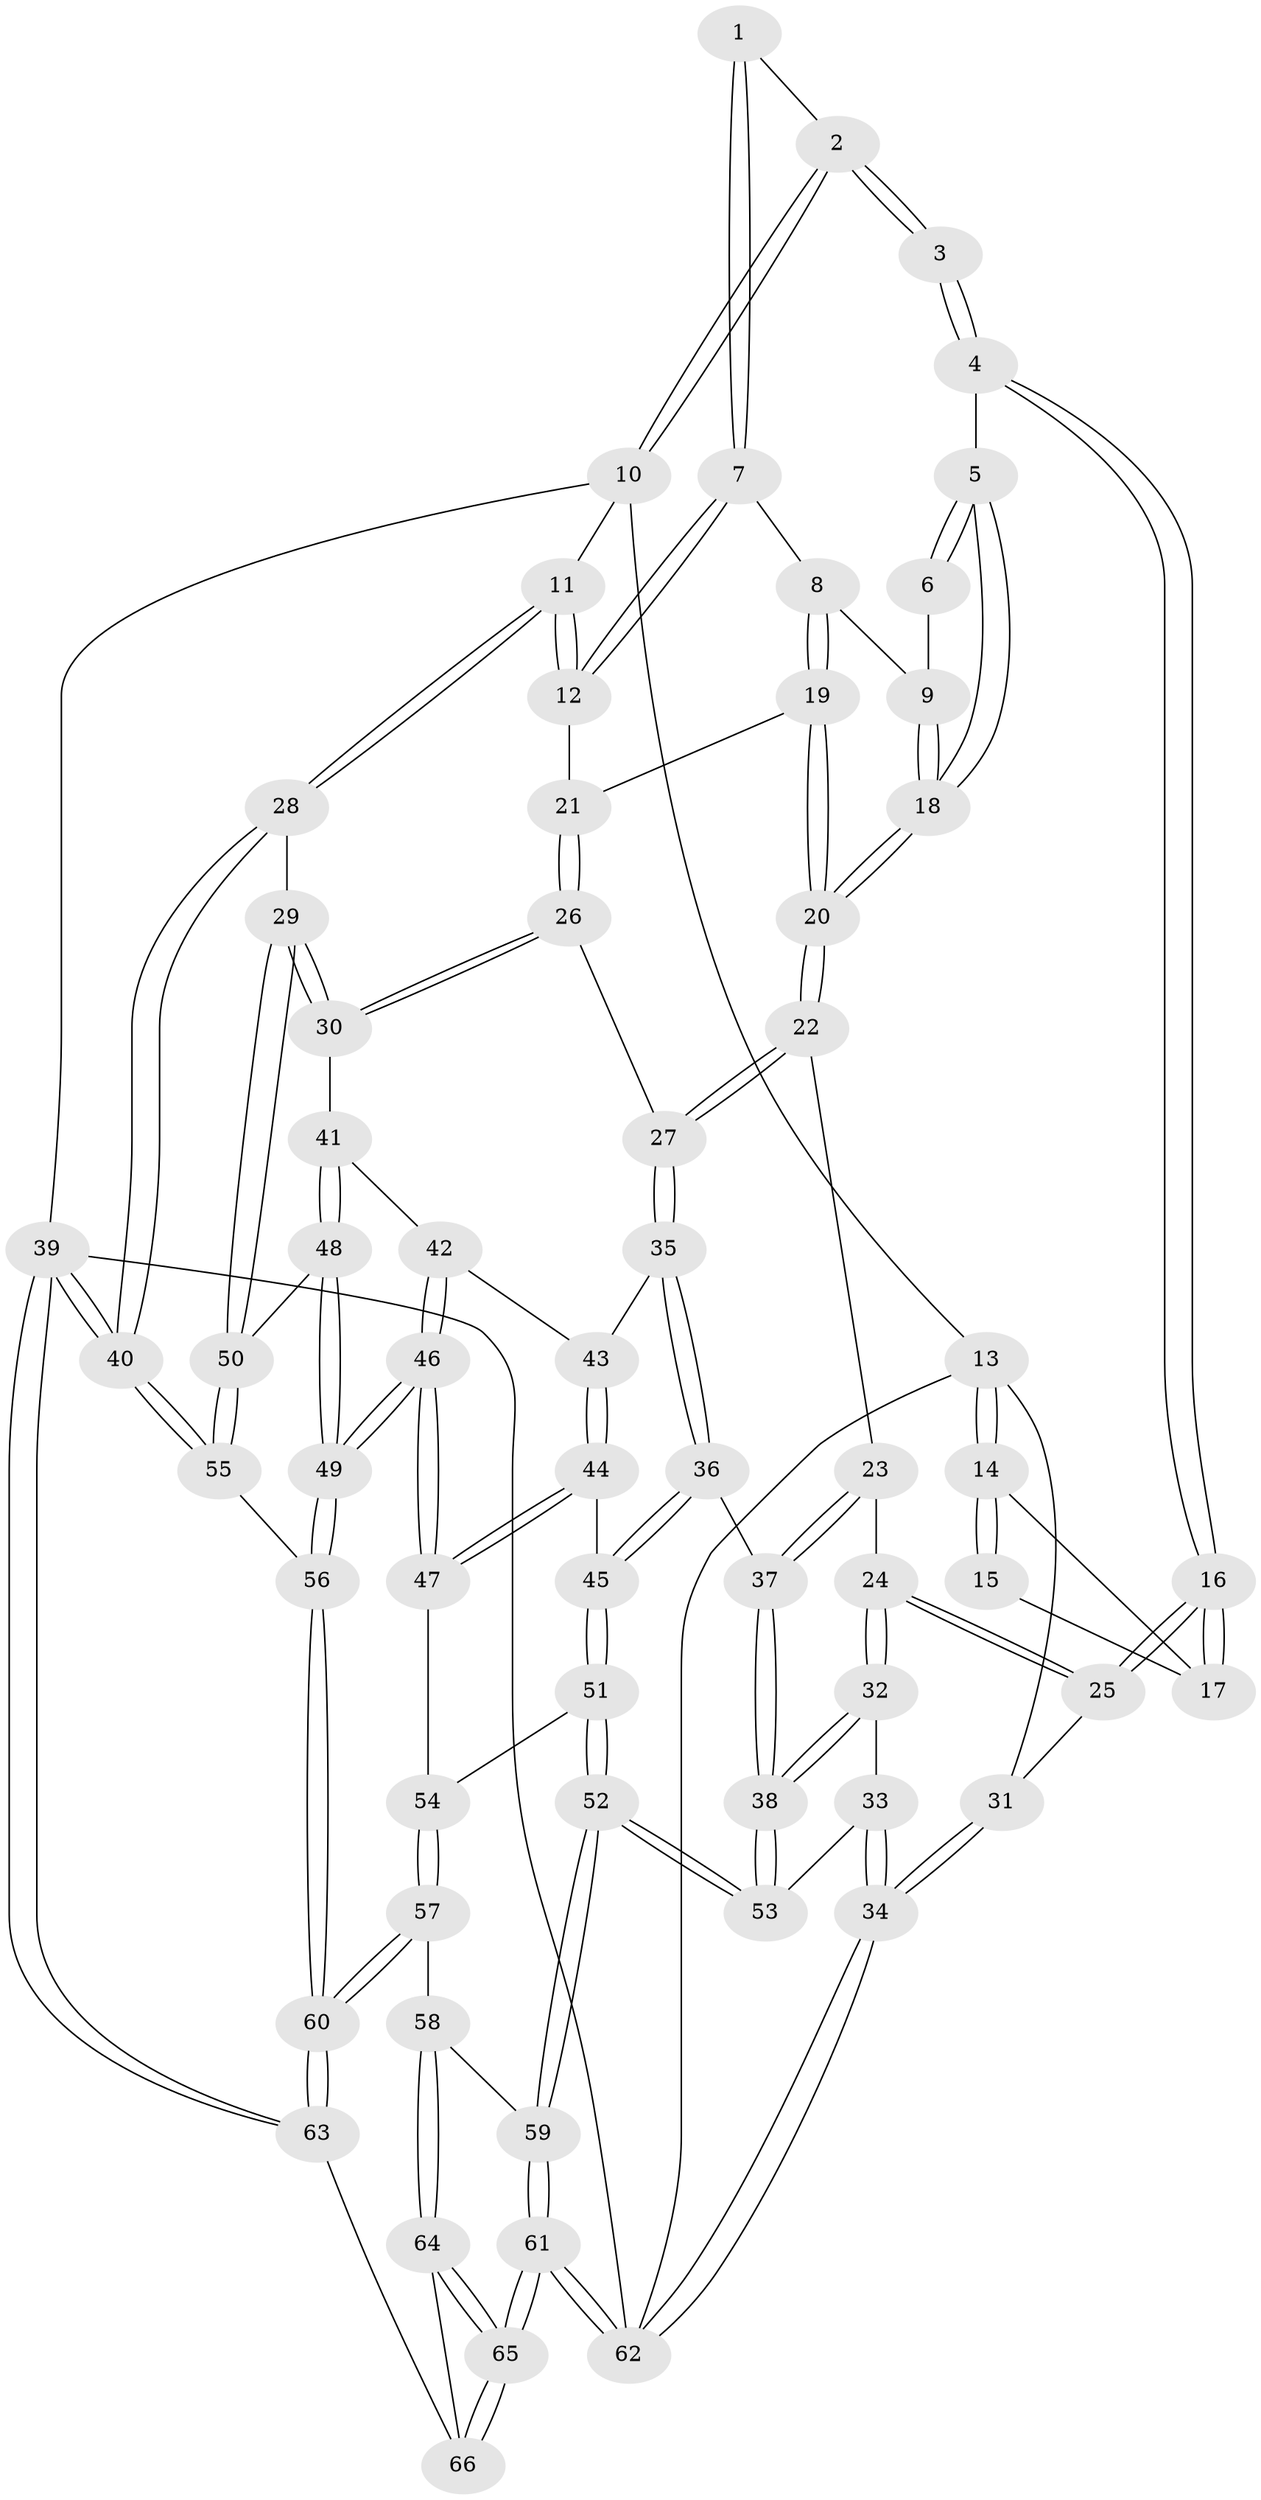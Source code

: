 // Generated by graph-tools (version 1.1) at 2025/11/02/27/25 16:11:52]
// undirected, 66 vertices, 162 edges
graph export_dot {
graph [start="1"]
  node [color=gray90,style=filled];
  1 [pos="+0.845773935992099+0.011815901070511212"];
  2 [pos="+1+0"];
  3 [pos="+0.46884607201265016+0"];
  4 [pos="+0.47684211717985303+0"];
  5 [pos="+0.5151706650355913+0.01245599774209094"];
  6 [pos="+0.8120879930546959+0.02967603954330368"];
  7 [pos="+0.8571775966972481+0.13095675896445466"];
  8 [pos="+0.7972100913568105+0.14717955792110524"];
  9 [pos="+0.7336868034305752+0.09741699441680053"];
  10 [pos="+1+0"];
  11 [pos="+1+0.20651814599936744"];
  12 [pos="+0.9537952608227233+0.2236553081050136"];
  13 [pos="+0+0"];
  14 [pos="+0+0"];
  15 [pos="+0.26857725604907984+0"];
  16 [pos="+0.17545840191690992+0.2544760665815058"];
  17 [pos="+0.18587489858769818+0.14245488284932079"];
  18 [pos="+0.5343356138435087+0.11154021321507308"];
  19 [pos="+0.7183166542412158+0.2751230561435533"];
  20 [pos="+0.524128513748116+0.2694413760993586"];
  21 [pos="+0.8231192122866743+0.312593977427095"];
  22 [pos="+0.519298412617484+0.27684898407611336"];
  23 [pos="+0.3237621863552963+0.34360814471576184"];
  24 [pos="+0.18621754342922353+0.3297875996971733"];
  25 [pos="+0.16147326596089875+0.30859203970285415"];
  26 [pos="+0.8360985439505774+0.38064437108196614"];
  27 [pos="+0.5939049065505816+0.45373374226720786"];
  28 [pos="+1+0.435554103981079"];
  29 [pos="+0.889134511406734+0.5090050774038264"];
  30 [pos="+0.8700107670715032+0.49931786573539555"];
  31 [pos="+0+0.21156643133102776"];
  32 [pos="+0.14037952983970656+0.5145408928847938"];
  33 [pos="+0.07991204117863632+0.600815303957721"];
  34 [pos="+0+0.8739505793506348"];
  35 [pos="+0.5954367090111303+0.45801633042394135"];
  36 [pos="+0.46503534378945305+0.5804414338697982"];
  37 [pos="+0.37416151238391443+0.5949402044391536"];
  38 [pos="+0.3401799507319526+0.676970161141974"];
  39 [pos="+1+1"];
  40 [pos="+1+1"];
  41 [pos="+0.7296094246277666+0.5331724578602808"];
  42 [pos="+0.6446790807862214+0.5039736970469898"];
  43 [pos="+0.6262321226850395+0.4963506717971022"];
  44 [pos="+0.5979309931321053+0.587705013605182"];
  45 [pos="+0.5350598393517588+0.6623086238033646"];
  46 [pos="+0.6755209913271718+0.7254345168610151"];
  47 [pos="+0.6643911151058741+0.7230472516911792"];
  48 [pos="+0.7372121130309905+0.6969226165802556"];
  49 [pos="+0.710741084932784+0.7363689535844817"];
  50 [pos="+0.8926396016674801+0.6640994698671534"];
  51 [pos="+0.5287965158075649+0.6975050222933286"];
  52 [pos="+0.3433437607931777+0.7592763478403803"];
  53 [pos="+0.33928678218501174+0.7338912661558885"];
  54 [pos="+0.579258264126079+0.7347585982199296"];
  55 [pos="+0.9512134253034829+0.7531081324172035"];
  56 [pos="+0.7339298287347181+0.8097452466558842"];
  57 [pos="+0.5530797475934139+0.8716957246674764"];
  58 [pos="+0.5457194744914924+0.8752856335004837"];
  59 [pos="+0.33836671985254757+0.7773474133201799"];
  60 [pos="+0.7213889420084242+0.8879091779026523"];
  61 [pos="+0+1"];
  62 [pos="+0+1"];
  63 [pos="+0.8988490579825903+1"];
  64 [pos="+0.5377356275740707+0.9043622477697205"];
  65 [pos="+0.1505732314679567+1"];
  66 [pos="+0.6514653924572004+1"];
  1 -- 2;
  1 -- 7;
  1 -- 7;
  2 -- 3;
  2 -- 3;
  2 -- 10;
  2 -- 10;
  3 -- 4;
  3 -- 4;
  4 -- 5;
  4 -- 16;
  4 -- 16;
  5 -- 6;
  5 -- 6;
  5 -- 18;
  5 -- 18;
  6 -- 9;
  7 -- 8;
  7 -- 12;
  7 -- 12;
  8 -- 9;
  8 -- 19;
  8 -- 19;
  9 -- 18;
  9 -- 18;
  10 -- 11;
  10 -- 13;
  10 -- 39;
  11 -- 12;
  11 -- 12;
  11 -- 28;
  11 -- 28;
  12 -- 21;
  13 -- 14;
  13 -- 14;
  13 -- 31;
  13 -- 62;
  14 -- 15;
  14 -- 15;
  14 -- 17;
  15 -- 17;
  16 -- 17;
  16 -- 17;
  16 -- 25;
  16 -- 25;
  18 -- 20;
  18 -- 20;
  19 -- 20;
  19 -- 20;
  19 -- 21;
  20 -- 22;
  20 -- 22;
  21 -- 26;
  21 -- 26;
  22 -- 23;
  22 -- 27;
  22 -- 27;
  23 -- 24;
  23 -- 37;
  23 -- 37;
  24 -- 25;
  24 -- 25;
  24 -- 32;
  24 -- 32;
  25 -- 31;
  26 -- 27;
  26 -- 30;
  26 -- 30;
  27 -- 35;
  27 -- 35;
  28 -- 29;
  28 -- 40;
  28 -- 40;
  29 -- 30;
  29 -- 30;
  29 -- 50;
  29 -- 50;
  30 -- 41;
  31 -- 34;
  31 -- 34;
  32 -- 33;
  32 -- 38;
  32 -- 38;
  33 -- 34;
  33 -- 34;
  33 -- 53;
  34 -- 62;
  34 -- 62;
  35 -- 36;
  35 -- 36;
  35 -- 43;
  36 -- 37;
  36 -- 45;
  36 -- 45;
  37 -- 38;
  37 -- 38;
  38 -- 53;
  38 -- 53;
  39 -- 40;
  39 -- 40;
  39 -- 63;
  39 -- 63;
  39 -- 62;
  40 -- 55;
  40 -- 55;
  41 -- 42;
  41 -- 48;
  41 -- 48;
  42 -- 43;
  42 -- 46;
  42 -- 46;
  43 -- 44;
  43 -- 44;
  44 -- 45;
  44 -- 47;
  44 -- 47;
  45 -- 51;
  45 -- 51;
  46 -- 47;
  46 -- 47;
  46 -- 49;
  46 -- 49;
  47 -- 54;
  48 -- 49;
  48 -- 49;
  48 -- 50;
  49 -- 56;
  49 -- 56;
  50 -- 55;
  50 -- 55;
  51 -- 52;
  51 -- 52;
  51 -- 54;
  52 -- 53;
  52 -- 53;
  52 -- 59;
  52 -- 59;
  54 -- 57;
  54 -- 57;
  55 -- 56;
  56 -- 60;
  56 -- 60;
  57 -- 58;
  57 -- 60;
  57 -- 60;
  58 -- 59;
  58 -- 64;
  58 -- 64;
  59 -- 61;
  59 -- 61;
  60 -- 63;
  60 -- 63;
  61 -- 62;
  61 -- 62;
  61 -- 65;
  61 -- 65;
  63 -- 66;
  64 -- 65;
  64 -- 65;
  64 -- 66;
  65 -- 66;
  65 -- 66;
}
